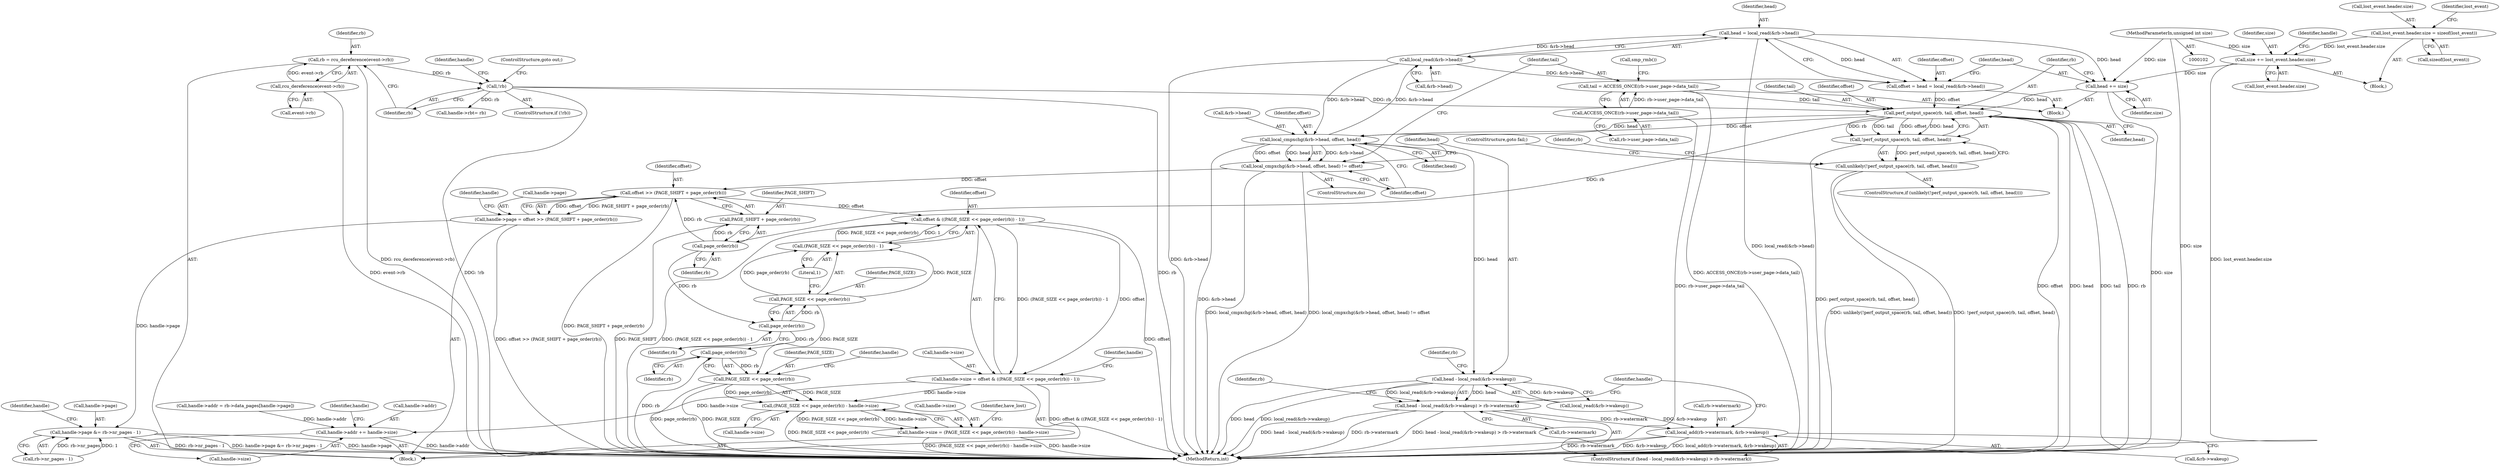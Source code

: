 digraph "0_linux_a8b0ca17b80e92faab46ee7179ba9e99ccb61233_68@API" {
"1000204" [label="(Call,head = local_read(&rb->head))"];
"1000206" [label="(Call,local_read(&rb->head))"];
"1000224" [label="(Call,local_cmpxchg(&rb->head, offset, head))"];
"1000217" [label="(Call,perf_output_space(rb, tail, offset, head))"];
"1000132" [label="(Call,!rb)"];
"1000125" [label="(Call,rb = rcu_dereference(event->rb))"];
"1000127" [label="(Call,rcu_dereference(event->rb))"];
"1000193" [label="(Call,tail = ACCESS_ONCE(rb->user_page->data_tail))"];
"1000195" [label="(Call,ACCESS_ONCE(rb->user_page->data_tail))"];
"1000202" [label="(Call,offset = head = local_read(&rb->head))"];
"1000204" [label="(Call,head = local_read(&rb->head))"];
"1000211" [label="(Call,head += size)"];
"1000182" [label="(Call,size += lost_event.header.size)"];
"1000166" [label="(Call,lost_event.header.size = sizeof(lost_event))"];
"1000105" [label="(MethodParameterIn,unsigned int size)"];
"1000216" [label="(Call,!perf_output_space(rb, tail, offset, head))"];
"1000215" [label="(Call,unlikely(!perf_output_space(rb, tail, offset, head)))"];
"1000223" [label="(Call,local_cmpxchg(&rb->head, offset, head) != offset)"];
"1000256" [label="(Call,offset >> (PAGE_SHIFT + page_order(rb)))"];
"1000252" [label="(Call,handle->page = offset >> (PAGE_SHIFT + page_order(rb)))"];
"1000262" [label="(Call,handle->page &= rb->nr_pages - 1)"];
"1000275" [label="(Call,offset & ((PAGE_SIZE << page_order(rb)) - 1))"];
"1000271" [label="(Call,handle->size = offset & ((PAGE_SIZE << page_order(rb)) - 1))"];
"1000294" [label="(Call,handle->addr += handle->size)"];
"1000305" [label="(Call,(PAGE_SIZE << page_order(rb)) - handle->size)"];
"1000301" [label="(Call,handle->size = (PAGE_SIZE << page_order(rb)) - handle->size)"];
"1000234" [label="(Call,head - local_read(&rb->wakeup))"];
"1000233" [label="(Call,head - local_read(&rb->wakeup) > rb->watermark)"];
"1000244" [label="(Call,local_add(rb->watermark, &rb->wakeup))"];
"1000260" [label="(Call,page_order(rb))"];
"1000258" [label="(Call,PAGE_SHIFT + page_order(rb))"];
"1000280" [label="(Call,page_order(rb))"];
"1000278" [label="(Call,PAGE_SIZE << page_order(rb))"];
"1000277" [label="(Call,(PAGE_SIZE << page_order(rb)) - 1)"];
"1000306" [label="(Call,PAGE_SIZE << page_order(rb))"];
"1000308" [label="(Call,page_order(rb))"];
"1000224" [label="(Call,local_cmpxchg(&rb->head, offset, head))"];
"1000204" [label="(Call,head = local_read(&rb->head))"];
"1000133" [label="(Identifier,rb)"];
"1000227" [label="(Identifier,rb)"];
"1000283" [label="(Call,handle->addr = rb->data_pages[handle->page])"];
"1000177" [label="(Identifier,lost_event)"];
"1000241" [label="(Call,rb->watermark)"];
"1000275" [label="(Call,offset & ((PAGE_SIZE << page_order(rb)) - 1))"];
"1000137" [label="(Identifier,handle)"];
"1000279" [label="(Identifier,PAGE_SIZE)"];
"1000277" [label="(Call,(PAGE_SIZE << page_order(rb)) - 1)"];
"1000134" [label="(ControlStructure,goto out;)"];
"1000252" [label="(Call,handle->page = offset >> (PAGE_SHIFT + page_order(rb)))"];
"1000203" [label="(Identifier,offset)"];
"1000264" [label="(Identifier,handle)"];
"1000166" [label="(Call,lost_event.header.size = sizeof(lost_event))"];
"1000257" [label="(Identifier,offset)"];
"1000272" [label="(Call,handle->size)"];
"1000127" [label="(Call,rcu_dereference(event->rb))"];
"1000183" [label="(Identifier,size)"];
"1000201" [label="(Call,smp_rmb())"];
"1000302" [label="(Call,handle->size)"];
"1000213" [label="(Identifier,size)"];
"1000233" [label="(Call,head - local_read(&rb->wakeup) > rb->watermark)"];
"1000301" [label="(Call,handle->size = (PAGE_SIZE << page_order(rb)) - handle->size)"];
"1000135" [label="(Call,handle->rb\t= rb)"];
"1000260" [label="(Call,page_order(rb))"];
"1000298" [label="(Call,handle->size)"];
"1000132" [label="(Call,!rb)"];
"1000225" [label="(Call,&rb->head)"];
"1000308" [label="(Call,page_order(rb))"];
"1000172" [label="(Call,sizeof(lost_event))"];
"1000246" [label="(Identifier,rb)"];
"1000131" [label="(ControlStructure,if (!rb))"];
"1000222" [label="(ControlStructure,goto fail;)"];
"1000165" [label="(Block,)"];
"1000258" [label="(Call,PAGE_SHIFT + page_order(rb))"];
"1000194" [label="(Identifier,tail)"];
"1000253" [label="(Call,handle->page)"];
"1000212" [label="(Identifier,head)"];
"1000230" [label="(Identifier,head)"];
"1000191" [label="(ControlStructure,do)"];
"1000261" [label="(Identifier,rb)"];
"1000105" [label="(MethodParameterIn,unsigned int size)"];
"1000217" [label="(Call,perf_output_space(rb, tail, offset, head))"];
"1000229" [label="(Identifier,offset)"];
"1000259" [label="(Identifier,PAGE_SHIFT)"];
"1000107" [label="(Block,)"];
"1000235" [label="(Identifier,head)"];
"1000306" [label="(Call,PAGE_SIZE << page_order(rb))"];
"1000245" [label="(Call,rb->watermark)"];
"1000242" [label="(Identifier,rb)"];
"1000282" [label="(Literal,1)"];
"1000303" [label="(Identifier,handle)"];
"1000232" [label="(ControlStructure,if (head - local_read(&rb->wakeup) > rb->watermark))"];
"1000305" [label="(Call,(PAGE_SIZE << page_order(rb)) - handle->size)"];
"1000216" [label="(Call,!perf_output_space(rb, tail, offset, head))"];
"1000263" [label="(Call,handle->page)"];
"1000190" [label="(Identifier,handle)"];
"1000254" [label="(Identifier,handle)"];
"1000285" [label="(Identifier,handle)"];
"1000184" [label="(Call,lost_event.header.size)"];
"1000309" [label="(Identifier,rb)"];
"1000195" [label="(Call,ACCESS_ONCE(rb->user_page->data_tail))"];
"1000314" [label="(Identifier,have_lost)"];
"1000266" [label="(Call,rb->nr_pages - 1)"];
"1000211" [label="(Call,head += size)"];
"1000234" [label="(Call,head - local_read(&rb->wakeup))"];
"1000126" [label="(Identifier,rb)"];
"1000248" [label="(Call,&rb->wakeup)"];
"1000244" [label="(Call,local_add(rb->watermark, &rb->wakeup))"];
"1000196" [label="(Call,rb->user_page->data_tail)"];
"1000271" [label="(Call,handle->size = offset & ((PAGE_SIZE << page_order(rb)) - 1))"];
"1000223" [label="(Call,local_cmpxchg(&rb->head, offset, head) != offset)"];
"1000193" [label="(Call,tail = ACCESS_ONCE(rb->user_page->data_tail))"];
"1000276" [label="(Identifier,offset)"];
"1000207" [label="(Call,&rb->head)"];
"1000262" [label="(Call,handle->page &= rb->nr_pages - 1)"];
"1000294" [label="(Call,handle->addr += handle->size)"];
"1000192" [label="(Block,)"];
"1000280" [label="(Call,page_order(rb))"];
"1000128" [label="(Call,event->rb)"];
"1000220" [label="(Identifier,offset)"];
"1000218" [label="(Identifier,rb)"];
"1000295" [label="(Call,handle->addr)"];
"1000125" [label="(Call,rb = rcu_dereference(event->rb))"];
"1000182" [label="(Call,size += lost_event.header.size)"];
"1000256" [label="(Call,offset >> (PAGE_SHIFT + page_order(rb)))"];
"1000219" [label="(Identifier,tail)"];
"1000214" [label="(ControlStructure,if (unlikely(!perf_output_space(rb, tail, offset, head))))"];
"1000311" [label="(Identifier,handle)"];
"1000281" [label="(Identifier,rb)"];
"1000205" [label="(Identifier,head)"];
"1000236" [label="(Call,local_read(&rb->wakeup))"];
"1000370" [label="(MethodReturn,int)"];
"1000273" [label="(Identifier,handle)"];
"1000231" [label="(Identifier,offset)"];
"1000221" [label="(Identifier,head)"];
"1000215" [label="(Call,unlikely(!perf_output_space(rb, tail, offset, head)))"];
"1000206" [label="(Call,local_read(&rb->head))"];
"1000278" [label="(Call,PAGE_SIZE << page_order(rb))"];
"1000307" [label="(Identifier,PAGE_SIZE)"];
"1000202" [label="(Call,offset = head = local_read(&rb->head))"];
"1000167" [label="(Call,lost_event.header.size)"];
"1000310" [label="(Call,handle->size)"];
"1000204" -> "1000202"  [label="AST: "];
"1000204" -> "1000206"  [label="CFG: "];
"1000205" -> "1000204"  [label="AST: "];
"1000206" -> "1000204"  [label="AST: "];
"1000202" -> "1000204"  [label="CFG: "];
"1000204" -> "1000370"  [label="DDG: local_read(&rb->head)"];
"1000204" -> "1000202"  [label="DDG: head"];
"1000206" -> "1000204"  [label="DDG: &rb->head"];
"1000204" -> "1000211"  [label="DDG: head"];
"1000206" -> "1000207"  [label="CFG: "];
"1000207" -> "1000206"  [label="AST: "];
"1000206" -> "1000370"  [label="DDG: &rb->head"];
"1000206" -> "1000202"  [label="DDG: &rb->head"];
"1000224" -> "1000206"  [label="DDG: &rb->head"];
"1000206" -> "1000224"  [label="DDG: &rb->head"];
"1000224" -> "1000223"  [label="AST: "];
"1000224" -> "1000230"  [label="CFG: "];
"1000225" -> "1000224"  [label="AST: "];
"1000229" -> "1000224"  [label="AST: "];
"1000230" -> "1000224"  [label="AST: "];
"1000231" -> "1000224"  [label="CFG: "];
"1000224" -> "1000370"  [label="DDG: &rb->head"];
"1000224" -> "1000223"  [label="DDG: &rb->head"];
"1000224" -> "1000223"  [label="DDG: offset"];
"1000224" -> "1000223"  [label="DDG: head"];
"1000217" -> "1000224"  [label="DDG: offset"];
"1000217" -> "1000224"  [label="DDG: head"];
"1000224" -> "1000234"  [label="DDG: head"];
"1000217" -> "1000216"  [label="AST: "];
"1000217" -> "1000221"  [label="CFG: "];
"1000218" -> "1000217"  [label="AST: "];
"1000219" -> "1000217"  [label="AST: "];
"1000220" -> "1000217"  [label="AST: "];
"1000221" -> "1000217"  [label="AST: "];
"1000216" -> "1000217"  [label="CFG: "];
"1000217" -> "1000370"  [label="DDG: head"];
"1000217" -> "1000370"  [label="DDG: tail"];
"1000217" -> "1000370"  [label="DDG: rb"];
"1000217" -> "1000370"  [label="DDG: offset"];
"1000217" -> "1000216"  [label="DDG: rb"];
"1000217" -> "1000216"  [label="DDG: tail"];
"1000217" -> "1000216"  [label="DDG: offset"];
"1000217" -> "1000216"  [label="DDG: head"];
"1000132" -> "1000217"  [label="DDG: rb"];
"1000193" -> "1000217"  [label="DDG: tail"];
"1000202" -> "1000217"  [label="DDG: offset"];
"1000211" -> "1000217"  [label="DDG: head"];
"1000217" -> "1000260"  [label="DDG: rb"];
"1000132" -> "1000131"  [label="AST: "];
"1000132" -> "1000133"  [label="CFG: "];
"1000133" -> "1000132"  [label="AST: "];
"1000134" -> "1000132"  [label="CFG: "];
"1000137" -> "1000132"  [label="CFG: "];
"1000132" -> "1000370"  [label="DDG: !rb"];
"1000132" -> "1000370"  [label="DDG: rb"];
"1000125" -> "1000132"  [label="DDG: rb"];
"1000132" -> "1000135"  [label="DDG: rb"];
"1000125" -> "1000107"  [label="AST: "];
"1000125" -> "1000127"  [label="CFG: "];
"1000126" -> "1000125"  [label="AST: "];
"1000127" -> "1000125"  [label="AST: "];
"1000133" -> "1000125"  [label="CFG: "];
"1000125" -> "1000370"  [label="DDG: rcu_dereference(event->rb)"];
"1000127" -> "1000125"  [label="DDG: event->rb"];
"1000127" -> "1000128"  [label="CFG: "];
"1000128" -> "1000127"  [label="AST: "];
"1000127" -> "1000370"  [label="DDG: event->rb"];
"1000193" -> "1000192"  [label="AST: "];
"1000193" -> "1000195"  [label="CFG: "];
"1000194" -> "1000193"  [label="AST: "];
"1000195" -> "1000193"  [label="AST: "];
"1000201" -> "1000193"  [label="CFG: "];
"1000193" -> "1000370"  [label="DDG: ACCESS_ONCE(rb->user_page->data_tail)"];
"1000195" -> "1000193"  [label="DDG: rb->user_page->data_tail"];
"1000195" -> "1000196"  [label="CFG: "];
"1000196" -> "1000195"  [label="AST: "];
"1000195" -> "1000370"  [label="DDG: rb->user_page->data_tail"];
"1000202" -> "1000192"  [label="AST: "];
"1000203" -> "1000202"  [label="AST: "];
"1000212" -> "1000202"  [label="CFG: "];
"1000211" -> "1000192"  [label="AST: "];
"1000211" -> "1000213"  [label="CFG: "];
"1000212" -> "1000211"  [label="AST: "];
"1000213" -> "1000211"  [label="AST: "];
"1000218" -> "1000211"  [label="CFG: "];
"1000211" -> "1000370"  [label="DDG: size"];
"1000182" -> "1000211"  [label="DDG: size"];
"1000105" -> "1000211"  [label="DDG: size"];
"1000182" -> "1000165"  [label="AST: "];
"1000182" -> "1000184"  [label="CFG: "];
"1000183" -> "1000182"  [label="AST: "];
"1000184" -> "1000182"  [label="AST: "];
"1000190" -> "1000182"  [label="CFG: "];
"1000182" -> "1000370"  [label="DDG: lost_event.header.size"];
"1000166" -> "1000182"  [label="DDG: lost_event.header.size"];
"1000105" -> "1000182"  [label="DDG: size"];
"1000166" -> "1000165"  [label="AST: "];
"1000166" -> "1000172"  [label="CFG: "];
"1000167" -> "1000166"  [label="AST: "];
"1000172" -> "1000166"  [label="AST: "];
"1000177" -> "1000166"  [label="CFG: "];
"1000105" -> "1000102"  [label="AST: "];
"1000105" -> "1000370"  [label="DDG: size"];
"1000216" -> "1000215"  [label="AST: "];
"1000215" -> "1000216"  [label="CFG: "];
"1000216" -> "1000370"  [label="DDG: perf_output_space(rb, tail, offset, head)"];
"1000216" -> "1000215"  [label="DDG: perf_output_space(rb, tail, offset, head)"];
"1000215" -> "1000214"  [label="AST: "];
"1000227" -> "1000215"  [label="CFG: "];
"1000222" -> "1000215"  [label="CFG: "];
"1000215" -> "1000370"  [label="DDG: !perf_output_space(rb, tail, offset, head)"];
"1000215" -> "1000370"  [label="DDG: unlikely(!perf_output_space(rb, tail, offset, head))"];
"1000223" -> "1000191"  [label="AST: "];
"1000223" -> "1000231"  [label="CFG: "];
"1000231" -> "1000223"  [label="AST: "];
"1000194" -> "1000223"  [label="CFG: "];
"1000235" -> "1000223"  [label="CFG: "];
"1000223" -> "1000370"  [label="DDG: local_cmpxchg(&rb->head, offset, head) != offset"];
"1000223" -> "1000370"  [label="DDG: local_cmpxchg(&rb->head, offset, head)"];
"1000223" -> "1000256"  [label="DDG: offset"];
"1000256" -> "1000252"  [label="AST: "];
"1000256" -> "1000258"  [label="CFG: "];
"1000257" -> "1000256"  [label="AST: "];
"1000258" -> "1000256"  [label="AST: "];
"1000252" -> "1000256"  [label="CFG: "];
"1000256" -> "1000370"  [label="DDG: PAGE_SHIFT + page_order(rb)"];
"1000256" -> "1000252"  [label="DDG: offset"];
"1000256" -> "1000252"  [label="DDG: PAGE_SHIFT + page_order(rb)"];
"1000260" -> "1000256"  [label="DDG: rb"];
"1000256" -> "1000275"  [label="DDG: offset"];
"1000252" -> "1000107"  [label="AST: "];
"1000253" -> "1000252"  [label="AST: "];
"1000264" -> "1000252"  [label="CFG: "];
"1000252" -> "1000370"  [label="DDG: offset >> (PAGE_SHIFT + page_order(rb))"];
"1000252" -> "1000262"  [label="DDG: handle->page"];
"1000262" -> "1000107"  [label="AST: "];
"1000262" -> "1000266"  [label="CFG: "];
"1000263" -> "1000262"  [label="AST: "];
"1000266" -> "1000262"  [label="AST: "];
"1000273" -> "1000262"  [label="CFG: "];
"1000262" -> "1000370"  [label="DDG: handle->page &= rb->nr_pages - 1"];
"1000262" -> "1000370"  [label="DDG: handle->page"];
"1000262" -> "1000370"  [label="DDG: rb->nr_pages - 1"];
"1000266" -> "1000262"  [label="DDG: rb->nr_pages"];
"1000266" -> "1000262"  [label="DDG: 1"];
"1000275" -> "1000271"  [label="AST: "];
"1000275" -> "1000277"  [label="CFG: "];
"1000276" -> "1000275"  [label="AST: "];
"1000277" -> "1000275"  [label="AST: "];
"1000271" -> "1000275"  [label="CFG: "];
"1000275" -> "1000370"  [label="DDG: offset"];
"1000275" -> "1000370"  [label="DDG: (PAGE_SIZE << page_order(rb)) - 1"];
"1000275" -> "1000271"  [label="DDG: offset"];
"1000275" -> "1000271"  [label="DDG: (PAGE_SIZE << page_order(rb)) - 1"];
"1000277" -> "1000275"  [label="DDG: PAGE_SIZE << page_order(rb)"];
"1000277" -> "1000275"  [label="DDG: 1"];
"1000271" -> "1000107"  [label="AST: "];
"1000272" -> "1000271"  [label="AST: "];
"1000285" -> "1000271"  [label="CFG: "];
"1000271" -> "1000370"  [label="DDG: offset & ((PAGE_SIZE << page_order(rb)) - 1)"];
"1000271" -> "1000294"  [label="DDG: handle->size"];
"1000271" -> "1000305"  [label="DDG: handle->size"];
"1000294" -> "1000107"  [label="AST: "];
"1000294" -> "1000298"  [label="CFG: "];
"1000295" -> "1000294"  [label="AST: "];
"1000298" -> "1000294"  [label="AST: "];
"1000303" -> "1000294"  [label="CFG: "];
"1000294" -> "1000370"  [label="DDG: handle->addr"];
"1000283" -> "1000294"  [label="DDG: handle->addr"];
"1000305" -> "1000301"  [label="AST: "];
"1000305" -> "1000310"  [label="CFG: "];
"1000306" -> "1000305"  [label="AST: "];
"1000310" -> "1000305"  [label="AST: "];
"1000301" -> "1000305"  [label="CFG: "];
"1000305" -> "1000370"  [label="DDG: PAGE_SIZE << page_order(rb)"];
"1000305" -> "1000301"  [label="DDG: PAGE_SIZE << page_order(rb)"];
"1000305" -> "1000301"  [label="DDG: handle->size"];
"1000306" -> "1000305"  [label="DDG: PAGE_SIZE"];
"1000306" -> "1000305"  [label="DDG: page_order(rb)"];
"1000301" -> "1000107"  [label="AST: "];
"1000302" -> "1000301"  [label="AST: "];
"1000314" -> "1000301"  [label="CFG: "];
"1000301" -> "1000370"  [label="DDG: (PAGE_SIZE << page_order(rb)) - handle->size"];
"1000301" -> "1000370"  [label="DDG: handle->size"];
"1000234" -> "1000233"  [label="AST: "];
"1000234" -> "1000236"  [label="CFG: "];
"1000235" -> "1000234"  [label="AST: "];
"1000236" -> "1000234"  [label="AST: "];
"1000242" -> "1000234"  [label="CFG: "];
"1000234" -> "1000370"  [label="DDG: local_read(&rb->wakeup)"];
"1000234" -> "1000370"  [label="DDG: head"];
"1000234" -> "1000233"  [label="DDG: head"];
"1000234" -> "1000233"  [label="DDG: local_read(&rb->wakeup)"];
"1000236" -> "1000234"  [label="DDG: &rb->wakeup"];
"1000233" -> "1000232"  [label="AST: "];
"1000233" -> "1000241"  [label="CFG: "];
"1000241" -> "1000233"  [label="AST: "];
"1000246" -> "1000233"  [label="CFG: "];
"1000254" -> "1000233"  [label="CFG: "];
"1000233" -> "1000370"  [label="DDG: head - local_read(&rb->wakeup) > rb->watermark"];
"1000233" -> "1000370"  [label="DDG: head - local_read(&rb->wakeup)"];
"1000233" -> "1000370"  [label="DDG: rb->watermark"];
"1000233" -> "1000244"  [label="DDG: rb->watermark"];
"1000244" -> "1000232"  [label="AST: "];
"1000244" -> "1000248"  [label="CFG: "];
"1000245" -> "1000244"  [label="AST: "];
"1000248" -> "1000244"  [label="AST: "];
"1000254" -> "1000244"  [label="CFG: "];
"1000244" -> "1000370"  [label="DDG: &rb->wakeup"];
"1000244" -> "1000370"  [label="DDG: local_add(rb->watermark, &rb->wakeup)"];
"1000244" -> "1000370"  [label="DDG: rb->watermark"];
"1000236" -> "1000244"  [label="DDG: &rb->wakeup"];
"1000260" -> "1000258"  [label="AST: "];
"1000260" -> "1000261"  [label="CFG: "];
"1000261" -> "1000260"  [label="AST: "];
"1000258" -> "1000260"  [label="CFG: "];
"1000260" -> "1000258"  [label="DDG: rb"];
"1000260" -> "1000280"  [label="DDG: rb"];
"1000259" -> "1000258"  [label="AST: "];
"1000258" -> "1000370"  [label="DDG: PAGE_SHIFT"];
"1000280" -> "1000278"  [label="AST: "];
"1000280" -> "1000281"  [label="CFG: "];
"1000281" -> "1000280"  [label="AST: "];
"1000278" -> "1000280"  [label="CFG: "];
"1000280" -> "1000278"  [label="DDG: rb"];
"1000280" -> "1000308"  [label="DDG: rb"];
"1000278" -> "1000277"  [label="AST: "];
"1000279" -> "1000278"  [label="AST: "];
"1000282" -> "1000278"  [label="CFG: "];
"1000278" -> "1000277"  [label="DDG: PAGE_SIZE"];
"1000278" -> "1000277"  [label="DDG: page_order(rb)"];
"1000278" -> "1000306"  [label="DDG: PAGE_SIZE"];
"1000277" -> "1000282"  [label="CFG: "];
"1000282" -> "1000277"  [label="AST: "];
"1000306" -> "1000308"  [label="CFG: "];
"1000307" -> "1000306"  [label="AST: "];
"1000308" -> "1000306"  [label="AST: "];
"1000311" -> "1000306"  [label="CFG: "];
"1000306" -> "1000370"  [label="DDG: PAGE_SIZE"];
"1000306" -> "1000370"  [label="DDG: page_order(rb)"];
"1000308" -> "1000306"  [label="DDG: rb"];
"1000308" -> "1000309"  [label="CFG: "];
"1000309" -> "1000308"  [label="AST: "];
"1000308" -> "1000370"  [label="DDG: rb"];
}
